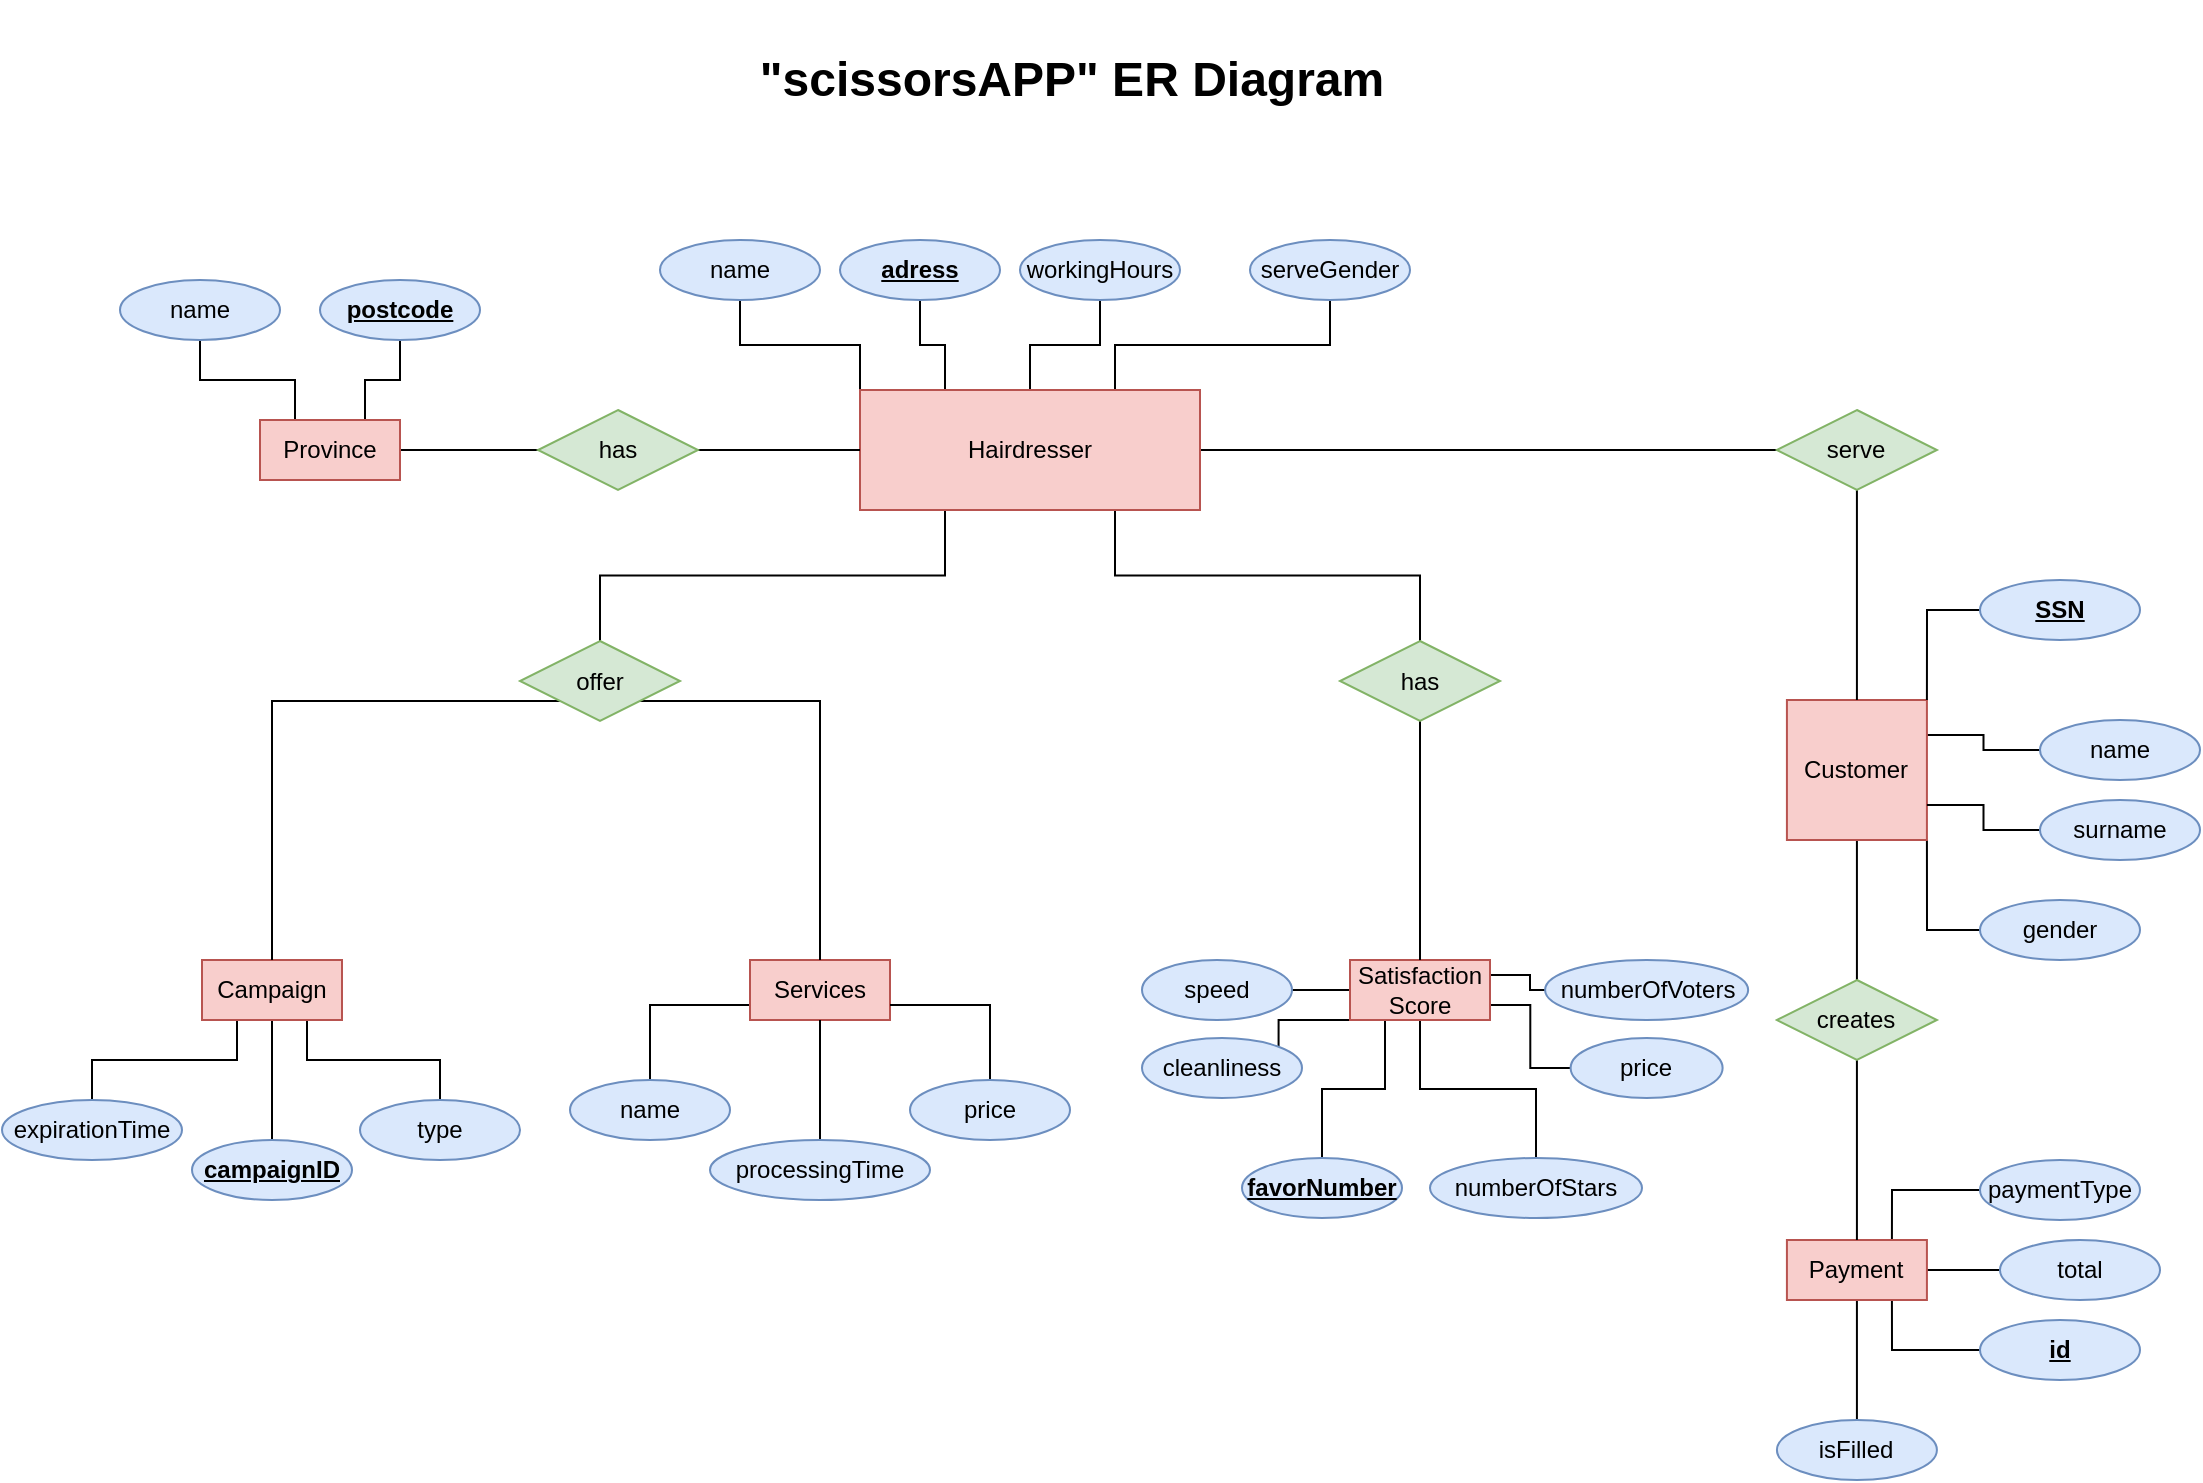 <mxfile version="15.5.9" type="github">
  <diagram id="C5RBs43oDa-KdzZeNtuy" name="Page-1">
    <mxGraphModel dx="1334" dy="383" grid="1" gridSize="10" guides="1" tooltips="1" connect="1" arrows="1" fold="1" page="1" pageScale="1" pageWidth="827" pageHeight="1169" math="0" shadow="0">
      <root>
        <mxCell id="WIyWlLk6GJQsqaUBKTNV-0" />
        <mxCell id="WIyWlLk6GJQsqaUBKTNV-1" parent="WIyWlLk6GJQsqaUBKTNV-0" />
        <mxCell id="iVkiRPFq6VDE8MjFtIdI-0" value="&lt;b&gt;&lt;font style=&quot;font-size: 24px&quot;&gt;&quot;scissorsAPP&quot; ER Diagram&lt;/font&gt;&lt;/b&gt;" style="text;html=1;strokeColor=none;fillColor=none;align=center;verticalAlign=middle;whiteSpace=wrap;rounded=0;" parent="WIyWlLk6GJQsqaUBKTNV-1" vertex="1">
          <mxGeometry x="240" width="350" height="80" as="geometry" />
        </mxCell>
        <mxCell id="-wI8mwQkForI5VrhJktl-148" style="edgeStyle=orthogonalEdgeStyle;rounded=0;orthogonalLoop=1;jettySize=auto;html=1;exitX=0.75;exitY=0;exitDx=0;exitDy=0;entryX=0;entryY=0.5;entryDx=0;entryDy=0;fontFamily=Helvetica;endArrow=none;endFill=0;" edge="1" parent="WIyWlLk6GJQsqaUBKTNV-1" source="-wI8mwQkForI5VrhJktl-3" target="-wI8mwQkForI5VrhJktl-129">
          <mxGeometry relative="1" as="geometry" />
        </mxCell>
        <mxCell id="-wI8mwQkForI5VrhJktl-149" style="edgeStyle=orthogonalEdgeStyle;rounded=0;orthogonalLoop=1;jettySize=auto;html=1;exitX=1;exitY=0.5;exitDx=0;exitDy=0;fontFamily=Helvetica;endArrow=none;endFill=0;" edge="1" parent="WIyWlLk6GJQsqaUBKTNV-1" source="-wI8mwQkForI5VrhJktl-3" target="-wI8mwQkForI5VrhJktl-130">
          <mxGeometry relative="1" as="geometry" />
        </mxCell>
        <mxCell id="-wI8mwQkForI5VrhJktl-150" style="edgeStyle=orthogonalEdgeStyle;rounded=0;orthogonalLoop=1;jettySize=auto;html=1;exitX=0.75;exitY=1;exitDx=0;exitDy=0;entryX=0;entryY=0.5;entryDx=0;entryDy=0;fontFamily=Helvetica;endArrow=none;endFill=0;" edge="1" parent="WIyWlLk6GJQsqaUBKTNV-1" source="-wI8mwQkForI5VrhJktl-3" target="-wI8mwQkForI5VrhJktl-131">
          <mxGeometry relative="1" as="geometry" />
        </mxCell>
        <mxCell id="-wI8mwQkForI5VrhJktl-161" style="edgeStyle=orthogonalEdgeStyle;rounded=0;orthogonalLoop=1;jettySize=auto;html=1;exitX=0.5;exitY=1;exitDx=0;exitDy=0;entryX=0.5;entryY=0;entryDx=0;entryDy=0;fontFamily=Helvetica;endArrow=none;endFill=0;" edge="1" parent="WIyWlLk6GJQsqaUBKTNV-1" source="-wI8mwQkForI5VrhJktl-3" target="-wI8mwQkForI5VrhJktl-159">
          <mxGeometry relative="1" as="geometry" />
        </mxCell>
        <mxCell id="-wI8mwQkForI5VrhJktl-3" value="Payment&lt;span style=&quot;color: rgba(0 , 0 , 0 , 0) ; font-family: monospace ; font-size: 0px&quot;&gt;%3CmxGraphModel%3E%3Croot%3E%3CmxCell%20id%3D%220%22%2F%3E%3CmxCell%20id%3D%221%22%20parent%3D%220%22%2F%3E%3CmxCell%20id%3D%222%22%20value%3D%22number%22%20style%3D%22ellipse%3BwhiteSpace%3Dwrap%3Bhtml%3D1%3BfillColor%3D%23dae8fc%3BstrokeColor%3D%236c8ebf%3B%22%20vertex%3D%221%22%20parent%3D%221%22%3E%3CmxGeometry%20x%3D%22365%22%20y%3D%22830%22%20width%3D%2280%22%20height%3D%2230%22%20as%3D%22geometry%22%2F%3E%3C%2FmxCell%3E%3C%2Froot%3E%3C%2FmxGraphModel%3E&lt;/span&gt;" style="rounded=0;whiteSpace=wrap;html=1;fillColor=#f8cecc;strokeColor=#b85450;" vertex="1" parent="WIyWlLk6GJQsqaUBKTNV-1">
          <mxGeometry x="772.46" y="620" width="70" height="30" as="geometry" />
        </mxCell>
        <mxCell id="-wI8mwQkForI5VrhJktl-69" style="edgeStyle=orthogonalEdgeStyle;rounded=0;orthogonalLoop=1;jettySize=auto;html=1;entryX=0;entryY=0.5;entryDx=0;entryDy=0;fontFamily=Helvetica;endArrow=none;endFill=0;" edge="1" parent="WIyWlLk6GJQsqaUBKTNV-1" source="-wI8mwQkForI5VrhJktl-4" target="-wI8mwQkForI5VrhJktl-53">
          <mxGeometry relative="1" as="geometry" />
        </mxCell>
        <mxCell id="-wI8mwQkForI5VrhJktl-124" style="edgeStyle=orthogonalEdgeStyle;rounded=0;orthogonalLoop=1;jettySize=auto;html=1;exitX=0;exitY=0;exitDx=0;exitDy=0;entryX=0.5;entryY=1;entryDx=0;entryDy=0;fontFamily=Helvetica;endArrow=none;endFill=0;" edge="1" parent="WIyWlLk6GJQsqaUBKTNV-1" source="-wI8mwQkForI5VrhJktl-4" target="-wI8mwQkForI5VrhJktl-73">
          <mxGeometry relative="1" as="geometry" />
        </mxCell>
        <mxCell id="-wI8mwQkForI5VrhJktl-125" style="edgeStyle=orthogonalEdgeStyle;rounded=0;orthogonalLoop=1;jettySize=auto;html=1;exitX=0.25;exitY=0;exitDx=0;exitDy=0;entryX=0.5;entryY=1;entryDx=0;entryDy=0;fontFamily=Helvetica;endArrow=none;endFill=0;" edge="1" parent="WIyWlLk6GJQsqaUBKTNV-1" source="-wI8mwQkForI5VrhJktl-4" target="-wI8mwQkForI5VrhJktl-74">
          <mxGeometry relative="1" as="geometry" />
        </mxCell>
        <mxCell id="-wI8mwQkForI5VrhJktl-126" style="edgeStyle=orthogonalEdgeStyle;rounded=0;orthogonalLoop=1;jettySize=auto;html=1;exitX=0.5;exitY=0;exitDx=0;exitDy=0;fontFamily=Helvetica;endArrow=none;endFill=0;" edge="1" parent="WIyWlLk6GJQsqaUBKTNV-1" source="-wI8mwQkForI5VrhJktl-4" target="-wI8mwQkForI5VrhJktl-84">
          <mxGeometry relative="1" as="geometry" />
        </mxCell>
        <mxCell id="-wI8mwQkForI5VrhJktl-127" style="edgeStyle=orthogonalEdgeStyle;rounded=0;orthogonalLoop=1;jettySize=auto;html=1;exitX=0.75;exitY=0;exitDx=0;exitDy=0;entryX=0.5;entryY=1;entryDx=0;entryDy=0;fontFamily=Helvetica;endArrow=none;endFill=0;" edge="1" parent="WIyWlLk6GJQsqaUBKTNV-1" source="-wI8mwQkForI5VrhJktl-4" target="-wI8mwQkForI5VrhJktl-91">
          <mxGeometry relative="1" as="geometry" />
        </mxCell>
        <mxCell id="-wI8mwQkForI5VrhJktl-165" style="edgeStyle=orthogonalEdgeStyle;rounded=0;orthogonalLoop=1;jettySize=auto;html=1;exitX=0.25;exitY=1;exitDx=0;exitDy=0;entryX=0.5;entryY=0;entryDx=0;entryDy=0;fontFamily=Helvetica;fontSize=24;endArrow=none;endFill=0;" edge="1" parent="WIyWlLk6GJQsqaUBKTNV-1" source="-wI8mwQkForI5VrhJktl-4" target="-wI8mwQkForI5VrhJktl-54">
          <mxGeometry relative="1" as="geometry" />
        </mxCell>
        <mxCell id="-wI8mwQkForI5VrhJktl-166" style="edgeStyle=orthogonalEdgeStyle;rounded=0;orthogonalLoop=1;jettySize=auto;html=1;exitX=0.75;exitY=1;exitDx=0;exitDy=0;entryX=0.5;entryY=0;entryDx=0;entryDy=0;fontFamily=Helvetica;fontSize=24;endArrow=none;endFill=0;" edge="1" parent="WIyWlLk6GJQsqaUBKTNV-1" source="-wI8mwQkForI5VrhJktl-4" target="-wI8mwQkForI5VrhJktl-92">
          <mxGeometry relative="1" as="geometry" />
        </mxCell>
        <mxCell id="-wI8mwQkForI5VrhJktl-4" value="Hairdresser" style="rounded=0;whiteSpace=wrap;html=1;fillColor=#f8cecc;strokeColor=#b85450;" vertex="1" parent="WIyWlLk6GJQsqaUBKTNV-1">
          <mxGeometry x="309" y="195" width="170" height="60" as="geometry" />
        </mxCell>
        <mxCell id="-wI8mwQkForI5VrhJktl-141" style="edgeStyle=orthogonalEdgeStyle;rounded=0;orthogonalLoop=1;jettySize=auto;html=1;exitX=0;exitY=0.75;exitDx=0;exitDy=0;entryX=0.5;entryY=0;entryDx=0;entryDy=0;fontFamily=Helvetica;endArrow=none;endFill=0;" edge="1" parent="WIyWlLk6GJQsqaUBKTNV-1" source="-wI8mwQkForI5VrhJktl-6" target="-wI8mwQkForI5VrhJktl-100">
          <mxGeometry relative="1" as="geometry" />
        </mxCell>
        <mxCell id="-wI8mwQkForI5VrhJktl-6" value="Services" style="rounded=0;whiteSpace=wrap;html=1;fillColor=#f8cecc;strokeColor=#b85450;" vertex="1" parent="WIyWlLk6GJQsqaUBKTNV-1">
          <mxGeometry x="254" y="480" width="70" height="30" as="geometry" />
        </mxCell>
        <mxCell id="-wI8mwQkForI5VrhJktl-76" style="edgeStyle=orthogonalEdgeStyle;rounded=0;orthogonalLoop=1;jettySize=auto;html=1;fontFamily=Helvetica;endArrow=none;endFill=0;" edge="1" parent="WIyWlLk6GJQsqaUBKTNV-1" source="-wI8mwQkForI5VrhJktl-7" target="-wI8mwQkForI5VrhJktl-56">
          <mxGeometry relative="1" as="geometry" />
        </mxCell>
        <mxCell id="-wI8mwQkForI5VrhJktl-146" style="edgeStyle=orthogonalEdgeStyle;rounded=0;orthogonalLoop=1;jettySize=auto;html=1;exitX=1;exitY=0.25;exitDx=0;exitDy=0;entryX=0;entryY=0.5;entryDx=0;entryDy=0;fontFamily=Helvetica;endArrow=none;endFill=0;" edge="1" parent="WIyWlLk6GJQsqaUBKTNV-1" source="-wI8mwQkForI5VrhJktl-7" target="-wI8mwQkForI5VrhJktl-30">
          <mxGeometry relative="1" as="geometry" />
        </mxCell>
        <mxCell id="-wI8mwQkForI5VrhJktl-152" style="edgeStyle=orthogonalEdgeStyle;rounded=0;orthogonalLoop=1;jettySize=auto;html=1;exitX=1;exitY=1;exitDx=0;exitDy=0;entryX=0;entryY=0.5;entryDx=0;entryDy=0;fontFamily=Helvetica;endArrow=none;endFill=0;" edge="1" parent="WIyWlLk6GJQsqaUBKTNV-1" source="-wI8mwQkForI5VrhJktl-7" target="-wI8mwQkForI5VrhJktl-67">
          <mxGeometry relative="1" as="geometry" />
        </mxCell>
        <mxCell id="-wI8mwQkForI5VrhJktl-7" value="Customer" style="rounded=0;whiteSpace=wrap;html=1;fillColor=#f8cecc;strokeColor=#b85450;" vertex="1" parent="WIyWlLk6GJQsqaUBKTNV-1">
          <mxGeometry x="772.46" y="350" width="70" height="70" as="geometry" />
        </mxCell>
        <mxCell id="-wI8mwQkForI5VrhJktl-59" style="edgeStyle=orthogonalEdgeStyle;rounded=0;orthogonalLoop=1;jettySize=auto;html=1;exitX=1;exitY=0.5;exitDx=0;exitDy=0;entryX=0;entryY=0.5;entryDx=0;entryDy=0;fontFamily=Helvetica;endArrow=none;endFill=0;" edge="1" parent="WIyWlLk6GJQsqaUBKTNV-1" source="-wI8mwQkForI5VrhJktl-8" target="-wI8mwQkForI5VrhJktl-58">
          <mxGeometry relative="1" as="geometry" />
        </mxCell>
        <mxCell id="-wI8mwQkForI5VrhJktl-122" style="edgeStyle=orthogonalEdgeStyle;rounded=0;orthogonalLoop=1;jettySize=auto;html=1;exitX=0.25;exitY=0;exitDx=0;exitDy=0;entryX=0.5;entryY=1;entryDx=0;entryDy=0;fontFamily=Helvetica;endArrow=none;endFill=0;" edge="1" parent="WIyWlLk6GJQsqaUBKTNV-1" source="-wI8mwQkForI5VrhJktl-8" target="-wI8mwQkForI5VrhJktl-71">
          <mxGeometry relative="1" as="geometry" />
        </mxCell>
        <mxCell id="-wI8mwQkForI5VrhJktl-123" style="edgeStyle=orthogonalEdgeStyle;rounded=0;orthogonalLoop=1;jettySize=auto;html=1;exitX=0.75;exitY=0;exitDx=0;exitDy=0;entryX=0.5;entryY=1;entryDx=0;entryDy=0;fontFamily=Helvetica;endArrow=none;endFill=0;" edge="1" parent="WIyWlLk6GJQsqaUBKTNV-1" source="-wI8mwQkForI5VrhJktl-8" target="-wI8mwQkForI5VrhJktl-72">
          <mxGeometry relative="1" as="geometry" />
        </mxCell>
        <mxCell id="-wI8mwQkForI5VrhJktl-8" value="Province" style="rounded=0;whiteSpace=wrap;html=1;fillColor=#f8cecc;strokeColor=#b85450;" vertex="1" parent="WIyWlLk6GJQsqaUBKTNV-1">
          <mxGeometry x="9" y="210" width="70" height="30" as="geometry" />
        </mxCell>
        <mxCell id="-wI8mwQkForI5VrhJktl-109" style="edgeStyle=orthogonalEdgeStyle;rounded=0;orthogonalLoop=1;jettySize=auto;html=1;exitX=0.25;exitY=1;exitDx=0;exitDy=0;fontFamily=Helvetica;endArrow=none;endFill=0;" edge="1" parent="WIyWlLk6GJQsqaUBKTNV-1" source="-wI8mwQkForI5VrhJktl-9" target="-wI8mwQkForI5VrhJktl-106">
          <mxGeometry relative="1" as="geometry" />
        </mxCell>
        <mxCell id="-wI8mwQkForI5VrhJktl-117" style="edgeStyle=orthogonalEdgeStyle;rounded=0;orthogonalLoop=1;jettySize=auto;html=1;exitX=0.75;exitY=1;exitDx=0;exitDy=0;fontFamily=Helvetica;endArrow=none;endFill=0;" edge="1" parent="WIyWlLk6GJQsqaUBKTNV-1" source="-wI8mwQkForI5VrhJktl-9" target="-wI8mwQkForI5VrhJktl-108">
          <mxGeometry relative="1" as="geometry" />
        </mxCell>
        <mxCell id="-wI8mwQkForI5VrhJktl-169" style="edgeStyle=orthogonalEdgeStyle;rounded=0;orthogonalLoop=1;jettySize=auto;html=1;exitX=0.5;exitY=1;exitDx=0;exitDy=0;entryX=0.5;entryY=0;entryDx=0;entryDy=0;fontFamily=Helvetica;fontSize=24;endArrow=none;endFill=0;" edge="1" parent="WIyWlLk6GJQsqaUBKTNV-1" source="-wI8mwQkForI5VrhJktl-9" target="-wI8mwQkForI5VrhJktl-107">
          <mxGeometry relative="1" as="geometry" />
        </mxCell>
        <mxCell id="-wI8mwQkForI5VrhJktl-9" value="Campaign" style="rounded=0;whiteSpace=wrap;html=1;fillColor=#f8cecc;strokeColor=#b85450;" vertex="1" parent="WIyWlLk6GJQsqaUBKTNV-1">
          <mxGeometry x="-20" y="480" width="70" height="30" as="geometry" />
        </mxCell>
        <mxCell id="-wI8mwQkForI5VrhJktl-30" value="name" style="ellipse;whiteSpace=wrap;html=1;fillColor=#dae8fc;strokeColor=#6c8ebf;" vertex="1" parent="WIyWlLk6GJQsqaUBKTNV-1">
          <mxGeometry x="899" y="360" width="80" height="30" as="geometry" />
        </mxCell>
        <mxCell id="-wI8mwQkForI5VrhJktl-110" style="edgeStyle=orthogonalEdgeStyle;rounded=0;orthogonalLoop=1;jettySize=auto;html=1;fontFamily=Helvetica;endArrow=none;endFill=0;" edge="1" parent="WIyWlLk6GJQsqaUBKTNV-1" source="-wI8mwQkForI5VrhJktl-53" target="-wI8mwQkForI5VrhJktl-7">
          <mxGeometry relative="1" as="geometry" />
        </mxCell>
        <mxCell id="-wI8mwQkForI5VrhJktl-53" value="serve" style="rhombus;whiteSpace=wrap;html=1;fontFamily=Helvetica;fillColor=#d5e8d4;strokeColor=#82b366;" vertex="1" parent="WIyWlLk6GJQsqaUBKTNV-1">
          <mxGeometry x="767.46" y="205" width="80" height="40" as="geometry" />
        </mxCell>
        <mxCell id="-wI8mwQkForI5VrhJktl-163" style="edgeStyle=orthogonalEdgeStyle;rounded=0;orthogonalLoop=1;jettySize=auto;html=1;exitX=1;exitY=1;exitDx=0;exitDy=0;entryX=0.5;entryY=0;entryDx=0;entryDy=0;fontFamily=Helvetica;fontSize=24;endArrow=none;endFill=0;" edge="1" parent="WIyWlLk6GJQsqaUBKTNV-1" source="-wI8mwQkForI5VrhJktl-54" target="-wI8mwQkForI5VrhJktl-6">
          <mxGeometry relative="1" as="geometry" />
        </mxCell>
        <mxCell id="-wI8mwQkForI5VrhJktl-164" style="edgeStyle=orthogonalEdgeStyle;rounded=0;orthogonalLoop=1;jettySize=auto;html=1;exitX=0;exitY=1;exitDx=0;exitDy=0;fontFamily=Helvetica;fontSize=24;endArrow=none;endFill=0;" edge="1" parent="WIyWlLk6GJQsqaUBKTNV-1" source="-wI8mwQkForI5VrhJktl-54" target="-wI8mwQkForI5VrhJktl-9">
          <mxGeometry relative="1" as="geometry" />
        </mxCell>
        <mxCell id="-wI8mwQkForI5VrhJktl-54" value="offer" style="rhombus;whiteSpace=wrap;html=1;fontFamily=Helvetica;fillColor=#d5e8d4;strokeColor=#82b366;" vertex="1" parent="WIyWlLk6GJQsqaUBKTNV-1">
          <mxGeometry x="139" y="320.5" width="80" height="40" as="geometry" />
        </mxCell>
        <mxCell id="-wI8mwQkForI5VrhJktl-147" style="edgeStyle=orthogonalEdgeStyle;rounded=0;orthogonalLoop=1;jettySize=auto;html=1;fontFamily=Helvetica;endArrow=none;endFill=0;" edge="1" parent="WIyWlLk6GJQsqaUBKTNV-1" source="-wI8mwQkForI5VrhJktl-56" target="-wI8mwQkForI5VrhJktl-3">
          <mxGeometry relative="1" as="geometry" />
        </mxCell>
        <mxCell id="-wI8mwQkForI5VrhJktl-56" value="creates" style="rhombus;whiteSpace=wrap;html=1;fontFamily=Helvetica;fillColor=#d5e8d4;strokeColor=#82b366;" vertex="1" parent="WIyWlLk6GJQsqaUBKTNV-1">
          <mxGeometry x="767.46" y="490" width="80" height="40" as="geometry" />
        </mxCell>
        <mxCell id="-wI8mwQkForI5VrhJktl-90" style="edgeStyle=orthogonalEdgeStyle;rounded=0;orthogonalLoop=1;jettySize=auto;html=1;entryX=0;entryY=0.5;entryDx=0;entryDy=0;fontFamily=Helvetica;endArrow=none;endFill=0;" edge="1" parent="WIyWlLk6GJQsqaUBKTNV-1" source="-wI8mwQkForI5VrhJktl-58" target="-wI8mwQkForI5VrhJktl-4">
          <mxGeometry relative="1" as="geometry" />
        </mxCell>
        <mxCell id="-wI8mwQkForI5VrhJktl-58" value="has" style="rhombus;whiteSpace=wrap;html=1;fontFamily=Helvetica;fillColor=#d5e8d4;strokeColor=#82b366;" vertex="1" parent="WIyWlLk6GJQsqaUBKTNV-1">
          <mxGeometry x="148" y="205" width="80" height="40" as="geometry" />
        </mxCell>
        <mxCell id="-wI8mwQkForI5VrhJktl-145" style="edgeStyle=orthogonalEdgeStyle;rounded=0;orthogonalLoop=1;jettySize=auto;html=1;exitX=0;exitY=0.5;exitDx=0;exitDy=0;entryX=1;entryY=0;entryDx=0;entryDy=0;fontFamily=Helvetica;endArrow=none;endFill=0;" edge="1" parent="WIyWlLk6GJQsqaUBKTNV-1" source="-wI8mwQkForI5VrhJktl-65" target="-wI8mwQkForI5VrhJktl-7">
          <mxGeometry relative="1" as="geometry" />
        </mxCell>
        <mxCell id="-wI8mwQkForI5VrhJktl-65" value="&lt;u&gt;&lt;b&gt;SSN&lt;/b&gt;&lt;/u&gt;" style="ellipse;whiteSpace=wrap;html=1;fillColor=#dae8fc;strokeColor=#6c8ebf;" vertex="1" parent="WIyWlLk6GJQsqaUBKTNV-1">
          <mxGeometry x="869" y="290" width="80" height="30" as="geometry" />
        </mxCell>
        <mxCell id="-wI8mwQkForI5VrhJktl-151" style="edgeStyle=orthogonalEdgeStyle;rounded=0;orthogonalLoop=1;jettySize=auto;html=1;exitX=0;exitY=0.5;exitDx=0;exitDy=0;entryX=1;entryY=0.75;entryDx=0;entryDy=0;fontFamily=Helvetica;endArrow=none;endFill=0;" edge="1" parent="WIyWlLk6GJQsqaUBKTNV-1" source="-wI8mwQkForI5VrhJktl-66" target="-wI8mwQkForI5VrhJktl-7">
          <mxGeometry relative="1" as="geometry" />
        </mxCell>
        <mxCell id="-wI8mwQkForI5VrhJktl-66" value="surname" style="ellipse;whiteSpace=wrap;html=1;fillColor=#dae8fc;strokeColor=#6c8ebf;" vertex="1" parent="WIyWlLk6GJQsqaUBKTNV-1">
          <mxGeometry x="899" y="400" width="80" height="30" as="geometry" />
        </mxCell>
        <mxCell id="-wI8mwQkForI5VrhJktl-67" value="gender" style="ellipse;whiteSpace=wrap;html=1;fillColor=#dae8fc;strokeColor=#6c8ebf;" vertex="1" parent="WIyWlLk6GJQsqaUBKTNV-1">
          <mxGeometry x="869.0" y="450" width="80" height="30" as="geometry" />
        </mxCell>
        <mxCell id="-wI8mwQkForI5VrhJktl-71" value="name" style="ellipse;whiteSpace=wrap;html=1;fillColor=#dae8fc;strokeColor=#6c8ebf;" vertex="1" parent="WIyWlLk6GJQsqaUBKTNV-1">
          <mxGeometry x="-61" y="140" width="80" height="30" as="geometry" />
        </mxCell>
        <mxCell id="-wI8mwQkForI5VrhJktl-72" value="&lt;u&gt;&lt;b&gt;postcode&lt;/b&gt;&lt;/u&gt;" style="ellipse;whiteSpace=wrap;html=1;fillColor=#dae8fc;strokeColor=#6c8ebf;" vertex="1" parent="WIyWlLk6GJQsqaUBKTNV-1">
          <mxGeometry x="39" y="140" width="80" height="30" as="geometry" />
        </mxCell>
        <mxCell id="-wI8mwQkForI5VrhJktl-73" value="name" style="ellipse;whiteSpace=wrap;html=1;fillColor=#dae8fc;strokeColor=#6c8ebf;" vertex="1" parent="WIyWlLk6GJQsqaUBKTNV-1">
          <mxGeometry x="209" y="120" width="80" height="30" as="geometry" />
        </mxCell>
        <mxCell id="-wI8mwQkForI5VrhJktl-74" value="&lt;u&gt;&lt;b&gt;adress&lt;/b&gt;&lt;/u&gt;" style="ellipse;whiteSpace=wrap;html=1;fillColor=#dae8fc;strokeColor=#6c8ebf;" vertex="1" parent="WIyWlLk6GJQsqaUBKTNV-1">
          <mxGeometry x="299" y="120" width="80" height="30" as="geometry" />
        </mxCell>
        <mxCell id="-wI8mwQkForI5VrhJktl-111" style="edgeStyle=orthogonalEdgeStyle;rounded=0;orthogonalLoop=1;jettySize=auto;html=1;exitX=0;exitY=0.5;exitDx=0;exitDy=0;entryX=1;entryY=0.5;entryDx=0;entryDy=0;fontFamily=Helvetica;endArrow=none;endFill=0;" edge="1" parent="WIyWlLk6GJQsqaUBKTNV-1" source="-wI8mwQkForI5VrhJktl-75" target="-wI8mwQkForI5VrhJktl-97">
          <mxGeometry relative="1" as="geometry" />
        </mxCell>
        <mxCell id="-wI8mwQkForI5VrhJktl-112" style="edgeStyle=orthogonalEdgeStyle;rounded=0;orthogonalLoop=1;jettySize=auto;html=1;exitX=0;exitY=1;exitDx=0;exitDy=0;entryX=1;entryY=0;entryDx=0;entryDy=0;fontFamily=Helvetica;endArrow=none;endFill=0;" edge="1" parent="WIyWlLk6GJQsqaUBKTNV-1" source="-wI8mwQkForI5VrhJktl-75" target="-wI8mwQkForI5VrhJktl-99">
          <mxGeometry relative="1" as="geometry" />
        </mxCell>
        <mxCell id="-wI8mwQkForI5VrhJktl-113" style="edgeStyle=orthogonalEdgeStyle;rounded=0;orthogonalLoop=1;jettySize=auto;html=1;exitX=0.25;exitY=1;exitDx=0;exitDy=0;fontFamily=Helvetica;endArrow=none;endFill=0;" edge="1" parent="WIyWlLk6GJQsqaUBKTNV-1" source="-wI8mwQkForI5VrhJktl-75" target="-wI8mwQkForI5VrhJktl-94">
          <mxGeometry relative="1" as="geometry" />
        </mxCell>
        <mxCell id="-wI8mwQkForI5VrhJktl-114" style="edgeStyle=orthogonalEdgeStyle;rounded=0;orthogonalLoop=1;jettySize=auto;html=1;exitX=0.5;exitY=1;exitDx=0;exitDy=0;fontFamily=Helvetica;endArrow=none;endFill=0;" edge="1" parent="WIyWlLk6GJQsqaUBKTNV-1" source="-wI8mwQkForI5VrhJktl-75" target="-wI8mwQkForI5VrhJktl-96">
          <mxGeometry relative="1" as="geometry" />
        </mxCell>
        <mxCell id="-wI8mwQkForI5VrhJktl-115" style="edgeStyle=orthogonalEdgeStyle;rounded=0;orthogonalLoop=1;jettySize=auto;html=1;exitX=1;exitY=0.75;exitDx=0;exitDy=0;entryX=0;entryY=0.5;entryDx=0;entryDy=0;fontFamily=Helvetica;endArrow=none;endFill=0;" edge="1" parent="WIyWlLk6GJQsqaUBKTNV-1" source="-wI8mwQkForI5VrhJktl-75" target="-wI8mwQkForI5VrhJktl-98">
          <mxGeometry relative="1" as="geometry" />
        </mxCell>
        <mxCell id="-wI8mwQkForI5VrhJktl-116" style="edgeStyle=orthogonalEdgeStyle;rounded=0;orthogonalLoop=1;jettySize=auto;html=1;exitX=1;exitY=0.25;exitDx=0;exitDy=0;fontFamily=Helvetica;endArrow=none;endFill=0;" edge="1" parent="WIyWlLk6GJQsqaUBKTNV-1" source="-wI8mwQkForI5VrhJktl-75" target="-wI8mwQkForI5VrhJktl-95">
          <mxGeometry relative="1" as="geometry" />
        </mxCell>
        <mxCell id="-wI8mwQkForI5VrhJktl-75" value="Satisfaction Score" style="rounded=0;whiteSpace=wrap;html=1;fillColor=#f8cecc;strokeColor=#b85450;" vertex="1" parent="WIyWlLk6GJQsqaUBKTNV-1">
          <mxGeometry x="554" y="480" width="70" height="30" as="geometry" />
        </mxCell>
        <mxCell id="-wI8mwQkForI5VrhJktl-84" value="workingHours" style="ellipse;whiteSpace=wrap;html=1;fillColor=#dae8fc;strokeColor=#6c8ebf;" vertex="1" parent="WIyWlLk6GJQsqaUBKTNV-1">
          <mxGeometry x="389" y="120" width="80" height="30" as="geometry" />
        </mxCell>
        <mxCell id="-wI8mwQkForI5VrhJktl-91" value="serveGender" style="ellipse;whiteSpace=wrap;html=1;fillColor=#dae8fc;strokeColor=#6c8ebf;" vertex="1" parent="WIyWlLk6GJQsqaUBKTNV-1">
          <mxGeometry x="504" y="120" width="80" height="30" as="geometry" />
        </mxCell>
        <mxCell id="-wI8mwQkForI5VrhJktl-156" style="edgeStyle=orthogonalEdgeStyle;rounded=0;orthogonalLoop=1;jettySize=auto;html=1;entryX=0.5;entryY=0;entryDx=0;entryDy=0;fontFamily=Helvetica;endArrow=none;endFill=0;" edge="1" parent="WIyWlLk6GJQsqaUBKTNV-1" source="-wI8mwQkForI5VrhJktl-92" target="-wI8mwQkForI5VrhJktl-75">
          <mxGeometry relative="1" as="geometry" />
        </mxCell>
        <mxCell id="-wI8mwQkForI5VrhJktl-92" value="has" style="rhombus;whiteSpace=wrap;html=1;fontFamily=Helvetica;fillColor=#d5e8d4;strokeColor=#82b366;" vertex="1" parent="WIyWlLk6GJQsqaUBKTNV-1">
          <mxGeometry x="549" y="320.5" width="80" height="40" as="geometry" />
        </mxCell>
        <mxCell id="-wI8mwQkForI5VrhJktl-94" value="&lt;u&gt;&lt;b&gt;favorNumber&lt;/b&gt;&lt;/u&gt;" style="ellipse;whiteSpace=wrap;html=1;fillColor=#dae8fc;strokeColor=#6c8ebf;" vertex="1" parent="WIyWlLk6GJQsqaUBKTNV-1">
          <mxGeometry x="500" y="579" width="80" height="30" as="geometry" />
        </mxCell>
        <mxCell id="-wI8mwQkForI5VrhJktl-95" value="numberOfVoters" style="ellipse;whiteSpace=wrap;html=1;fillColor=#dae8fc;strokeColor=#6c8ebf;" vertex="1" parent="WIyWlLk6GJQsqaUBKTNV-1">
          <mxGeometry x="651.54" y="480" width="101.54" height="30" as="geometry" />
        </mxCell>
        <mxCell id="-wI8mwQkForI5VrhJktl-96" value="numberOfStars" style="ellipse;whiteSpace=wrap;html=1;fillColor=#dae8fc;strokeColor=#6c8ebf;" vertex="1" parent="WIyWlLk6GJQsqaUBKTNV-1">
          <mxGeometry x="594" y="579" width="106" height="30" as="geometry" />
        </mxCell>
        <mxCell id="-wI8mwQkForI5VrhJktl-97" value="speed" style="ellipse;whiteSpace=wrap;html=1;fillColor=#dae8fc;strokeColor=#6c8ebf;" vertex="1" parent="WIyWlLk6GJQsqaUBKTNV-1">
          <mxGeometry x="450" y="480" width="75" height="30" as="geometry" />
        </mxCell>
        <mxCell id="-wI8mwQkForI5VrhJktl-98" value="price" style="ellipse;whiteSpace=wrap;html=1;fillColor=#dae8fc;strokeColor=#6c8ebf;" vertex="1" parent="WIyWlLk6GJQsqaUBKTNV-1">
          <mxGeometry x="664.31" y="519" width="76" height="30" as="geometry" />
        </mxCell>
        <mxCell id="-wI8mwQkForI5VrhJktl-99" value="cleanliness" style="ellipse;whiteSpace=wrap;html=1;fillColor=#dae8fc;strokeColor=#6c8ebf;" vertex="1" parent="WIyWlLk6GJQsqaUBKTNV-1">
          <mxGeometry x="450" y="519" width="80" height="30" as="geometry" />
        </mxCell>
        <mxCell id="-wI8mwQkForI5VrhJktl-100" value="name" style="ellipse;whiteSpace=wrap;html=1;fillColor=#dae8fc;strokeColor=#6c8ebf;" vertex="1" parent="WIyWlLk6GJQsqaUBKTNV-1">
          <mxGeometry x="164" y="540" width="80" height="30" as="geometry" />
        </mxCell>
        <mxCell id="-wI8mwQkForI5VrhJktl-140" style="edgeStyle=orthogonalEdgeStyle;rounded=0;orthogonalLoop=1;jettySize=auto;html=1;exitX=0.5;exitY=0;exitDx=0;exitDy=0;entryX=1;entryY=0.75;entryDx=0;entryDy=0;fontFamily=Helvetica;endArrow=none;endFill=0;" edge="1" parent="WIyWlLk6GJQsqaUBKTNV-1" source="-wI8mwQkForI5VrhJktl-101" target="-wI8mwQkForI5VrhJktl-6">
          <mxGeometry relative="1" as="geometry" />
        </mxCell>
        <mxCell id="-wI8mwQkForI5VrhJktl-101" value="price" style="ellipse;whiteSpace=wrap;html=1;fillColor=#dae8fc;strokeColor=#6c8ebf;" vertex="1" parent="WIyWlLk6GJQsqaUBKTNV-1">
          <mxGeometry x="334" y="540" width="80" height="30" as="geometry" />
        </mxCell>
        <mxCell id="-wI8mwQkForI5VrhJktl-139" style="edgeStyle=orthogonalEdgeStyle;rounded=0;orthogonalLoop=1;jettySize=auto;html=1;exitX=0.5;exitY=0;exitDx=0;exitDy=0;entryX=0.5;entryY=1;entryDx=0;entryDy=0;fontFamily=Helvetica;endArrow=none;endFill=0;" edge="1" parent="WIyWlLk6GJQsqaUBKTNV-1" source="-wI8mwQkForI5VrhJktl-102" target="-wI8mwQkForI5VrhJktl-6">
          <mxGeometry relative="1" as="geometry" />
        </mxCell>
        <mxCell id="-wI8mwQkForI5VrhJktl-102" value="processingTime" style="ellipse;whiteSpace=wrap;html=1;fillColor=#dae8fc;strokeColor=#6c8ebf;" vertex="1" parent="WIyWlLk6GJQsqaUBKTNV-1">
          <mxGeometry x="234" y="570" width="110" height="30" as="geometry" />
        </mxCell>
        <mxCell id="-wI8mwQkForI5VrhJktl-106" value="expirationTime" style="ellipse;whiteSpace=wrap;html=1;fillColor=#dae8fc;strokeColor=#6c8ebf;" vertex="1" parent="WIyWlLk6GJQsqaUBKTNV-1">
          <mxGeometry x="-120" y="550" width="90" height="30" as="geometry" />
        </mxCell>
        <mxCell id="-wI8mwQkForI5VrhJktl-107" value="&lt;u&gt;&lt;b&gt;campaignID&lt;/b&gt;&lt;/u&gt;" style="ellipse;whiteSpace=wrap;html=1;fillColor=#dae8fc;strokeColor=#6c8ebf;" vertex="1" parent="WIyWlLk6GJQsqaUBKTNV-1">
          <mxGeometry x="-25" y="570" width="80" height="30" as="geometry" />
        </mxCell>
        <mxCell id="-wI8mwQkForI5VrhJktl-108" value="type" style="ellipse;whiteSpace=wrap;html=1;fillColor=#dae8fc;strokeColor=#6c8ebf;" vertex="1" parent="WIyWlLk6GJQsqaUBKTNV-1">
          <mxGeometry x="59" y="550" width="80" height="30" as="geometry" />
        </mxCell>
        <mxCell id="-wI8mwQkForI5VrhJktl-129" value="paymentType" style="ellipse;whiteSpace=wrap;html=1;fillColor=#dae8fc;strokeColor=#6c8ebf;" vertex="1" parent="WIyWlLk6GJQsqaUBKTNV-1">
          <mxGeometry x="869.0" y="580" width="80" height="30" as="geometry" />
        </mxCell>
        <mxCell id="-wI8mwQkForI5VrhJktl-130" value="total" style="ellipse;whiteSpace=wrap;html=1;fillColor=#dae8fc;strokeColor=#6c8ebf;" vertex="1" parent="WIyWlLk6GJQsqaUBKTNV-1">
          <mxGeometry x="879.0" y="620" width="80" height="30" as="geometry" />
        </mxCell>
        <mxCell id="-wI8mwQkForI5VrhJktl-131" value="&lt;u&gt;&lt;b&gt;id&lt;/b&gt;&lt;/u&gt;" style="ellipse;whiteSpace=wrap;html=1;fillColor=#dae8fc;strokeColor=#6c8ebf;" vertex="1" parent="WIyWlLk6GJQsqaUBKTNV-1">
          <mxGeometry x="869.0" y="660" width="80" height="30" as="geometry" />
        </mxCell>
        <mxCell id="-wI8mwQkForI5VrhJktl-142" style="edgeStyle=orthogonalEdgeStyle;rounded=0;orthogonalLoop=1;jettySize=auto;html=1;exitX=0.5;exitY=1;exitDx=0;exitDy=0;fontFamily=Helvetica;endArrow=none;endFill=0;" edge="1" parent="WIyWlLk6GJQsqaUBKTNV-1" source="-wI8mwQkForI5VrhJktl-100" target="-wI8mwQkForI5VrhJktl-100">
          <mxGeometry relative="1" as="geometry" />
        </mxCell>
        <mxCell id="-wI8mwQkForI5VrhJktl-159" value="isFilled" style="ellipse;whiteSpace=wrap;html=1;fillColor=#dae8fc;strokeColor=#6c8ebf;" vertex="1" parent="WIyWlLk6GJQsqaUBKTNV-1">
          <mxGeometry x="767.46" y="710" width="80" height="30" as="geometry" />
        </mxCell>
      </root>
    </mxGraphModel>
  </diagram>
</mxfile>
